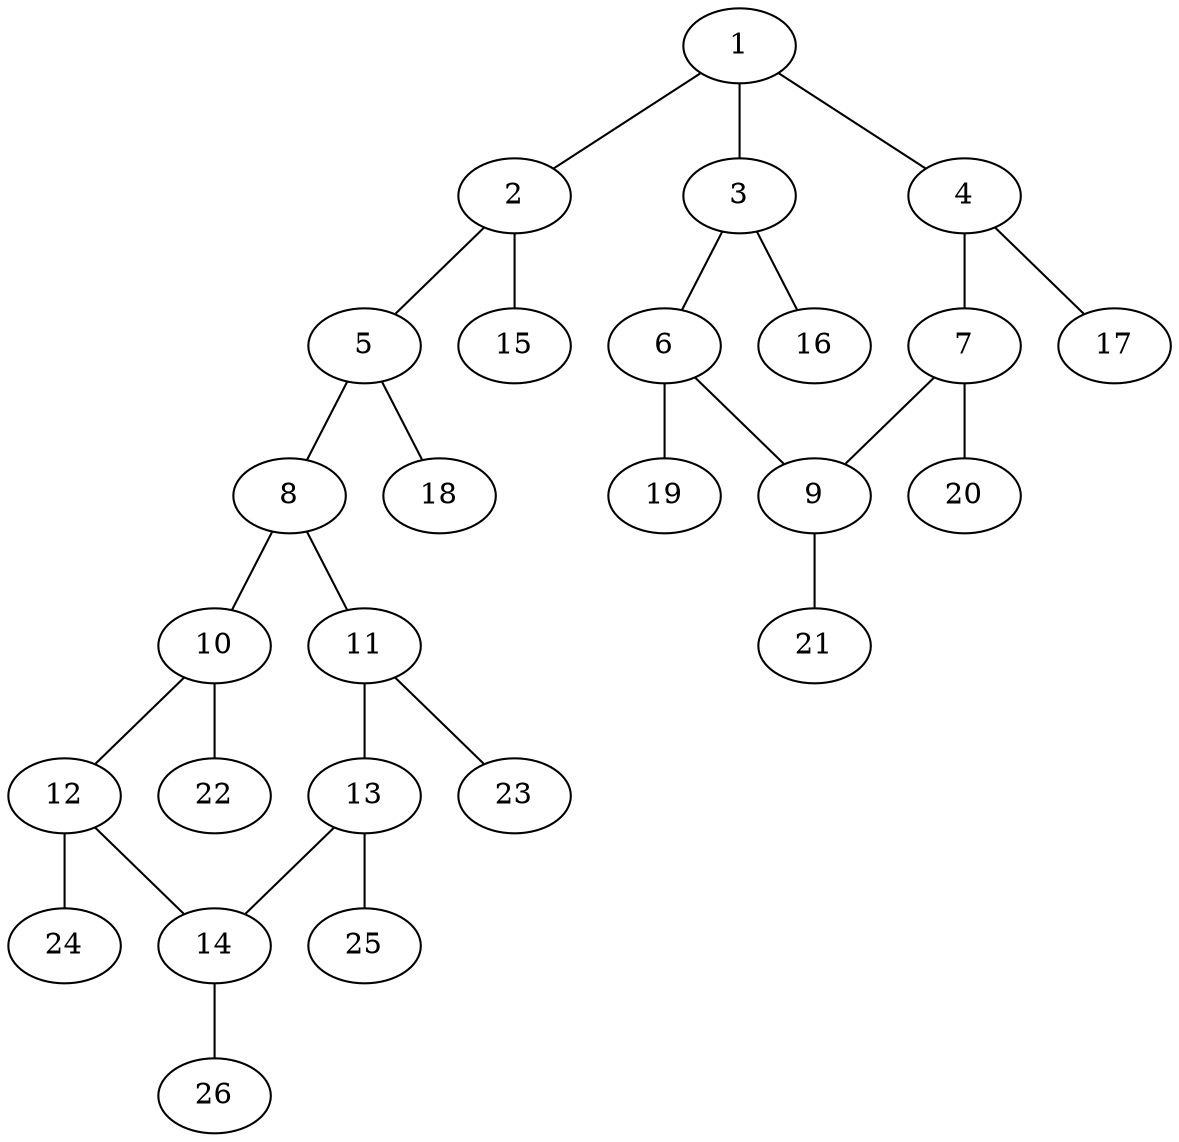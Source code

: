 graph molecule_2739 {
	1	 [chem=C];
	2	 [chem=N];
	1 -- 2	 [valence=1];
	3	 [chem=C];
	1 -- 3	 [valence=2];
	4	 [chem=C];
	1 -- 4	 [valence=1];
	5	 [chem=N];
	2 -- 5	 [valence=1];
	15	 [chem=H];
	2 -- 15	 [valence=1];
	6	 [chem=C];
	3 -- 6	 [valence=1];
	16	 [chem=H];
	3 -- 16	 [valence=1];
	7	 [chem=C];
	4 -- 7	 [valence=2];
	17	 [chem=H];
	4 -- 17	 [valence=1];
	8	 [chem=C];
	5 -- 8	 [valence=1];
	18	 [chem=H];
	5 -- 18	 [valence=1];
	9	 [chem=C];
	6 -- 9	 [valence=2];
	19	 [chem=H];
	6 -- 19	 [valence=1];
	7 -- 9	 [valence=1];
	20	 [chem=H];
	7 -- 20	 [valence=1];
	10	 [chem=C];
	8 -- 10	 [valence=2];
	11	 [chem=C];
	8 -- 11	 [valence=1];
	21	 [chem=H];
	9 -- 21	 [valence=1];
	12	 [chem=C];
	10 -- 12	 [valence=1];
	22	 [chem=H];
	10 -- 22	 [valence=1];
	13	 [chem=C];
	11 -- 13	 [valence=2];
	23	 [chem=H];
	11 -- 23	 [valence=1];
	14	 [chem=C];
	12 -- 14	 [valence=2];
	24	 [chem=H];
	12 -- 24	 [valence=1];
	13 -- 14	 [valence=1];
	25	 [chem=H];
	13 -- 25	 [valence=1];
	26	 [chem=H];
	14 -- 26	 [valence=1];
}
